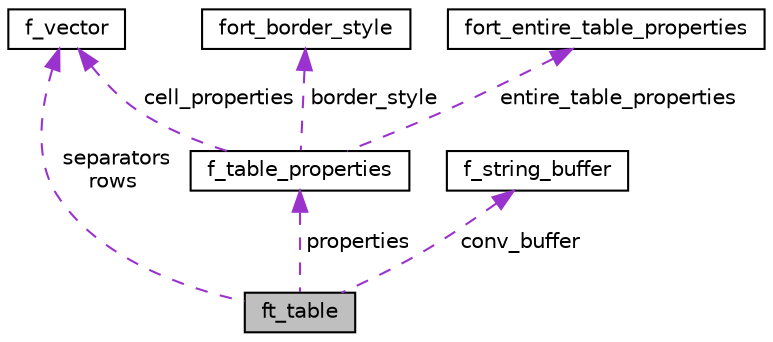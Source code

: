 digraph "ft_table"
{
 // LATEX_PDF_SIZE
  edge [fontname="Helvetica",fontsize="10",labelfontname="Helvetica",labelfontsize="10"];
  node [fontname="Helvetica",fontsize="10",shape=record];
  Node1 [label="ft_table",height=0.2,width=0.4,color="black", fillcolor="grey75", style="filled", fontcolor="black",tooltip=" "];
  Node2 -> Node1 [dir="back",color="darkorchid3",fontsize="10",style="dashed",label=" separators\nrows" ,fontname="Helvetica"];
  Node2 [label="f_vector",height=0.2,width=0.4,color="black", fillcolor="white", style="filled",URL="$structf__vector.html",tooltip=" "];
  Node3 -> Node1 [dir="back",color="darkorchid3",fontsize="10",style="dashed",label=" conv_buffer" ,fontname="Helvetica"];
  Node3 [label="f_string_buffer",height=0.2,width=0.4,color="black", fillcolor="white", style="filled",URL="$structf__string__buffer.html",tooltip=" "];
  Node4 -> Node1 [dir="back",color="darkorchid3",fontsize="10",style="dashed",label=" properties" ,fontname="Helvetica"];
  Node4 [label="f_table_properties",height=0.2,width=0.4,color="black", fillcolor="white", style="filled",URL="$structf__table__properties.html",tooltip=" "];
  Node2 -> Node4 [dir="back",color="darkorchid3",fontsize="10",style="dashed",label=" cell_properties" ,fontname="Helvetica"];
  Node5 -> Node4 [dir="back",color="darkorchid3",fontsize="10",style="dashed",label=" border_style" ,fontname="Helvetica"];
  Node5 [label="fort_border_style",height=0.2,width=0.4,color="black", fillcolor="white", style="filled",URL="$structfort__border__style.html",tooltip=" "];
  Node6 -> Node4 [dir="back",color="darkorchid3",fontsize="10",style="dashed",label=" entire_table_properties" ,fontname="Helvetica"];
  Node6 [label="fort_entire_table_properties",height=0.2,width=0.4,color="black", fillcolor="white", style="filled",URL="$structfort__entire__table__properties.html",tooltip=" "];
}
